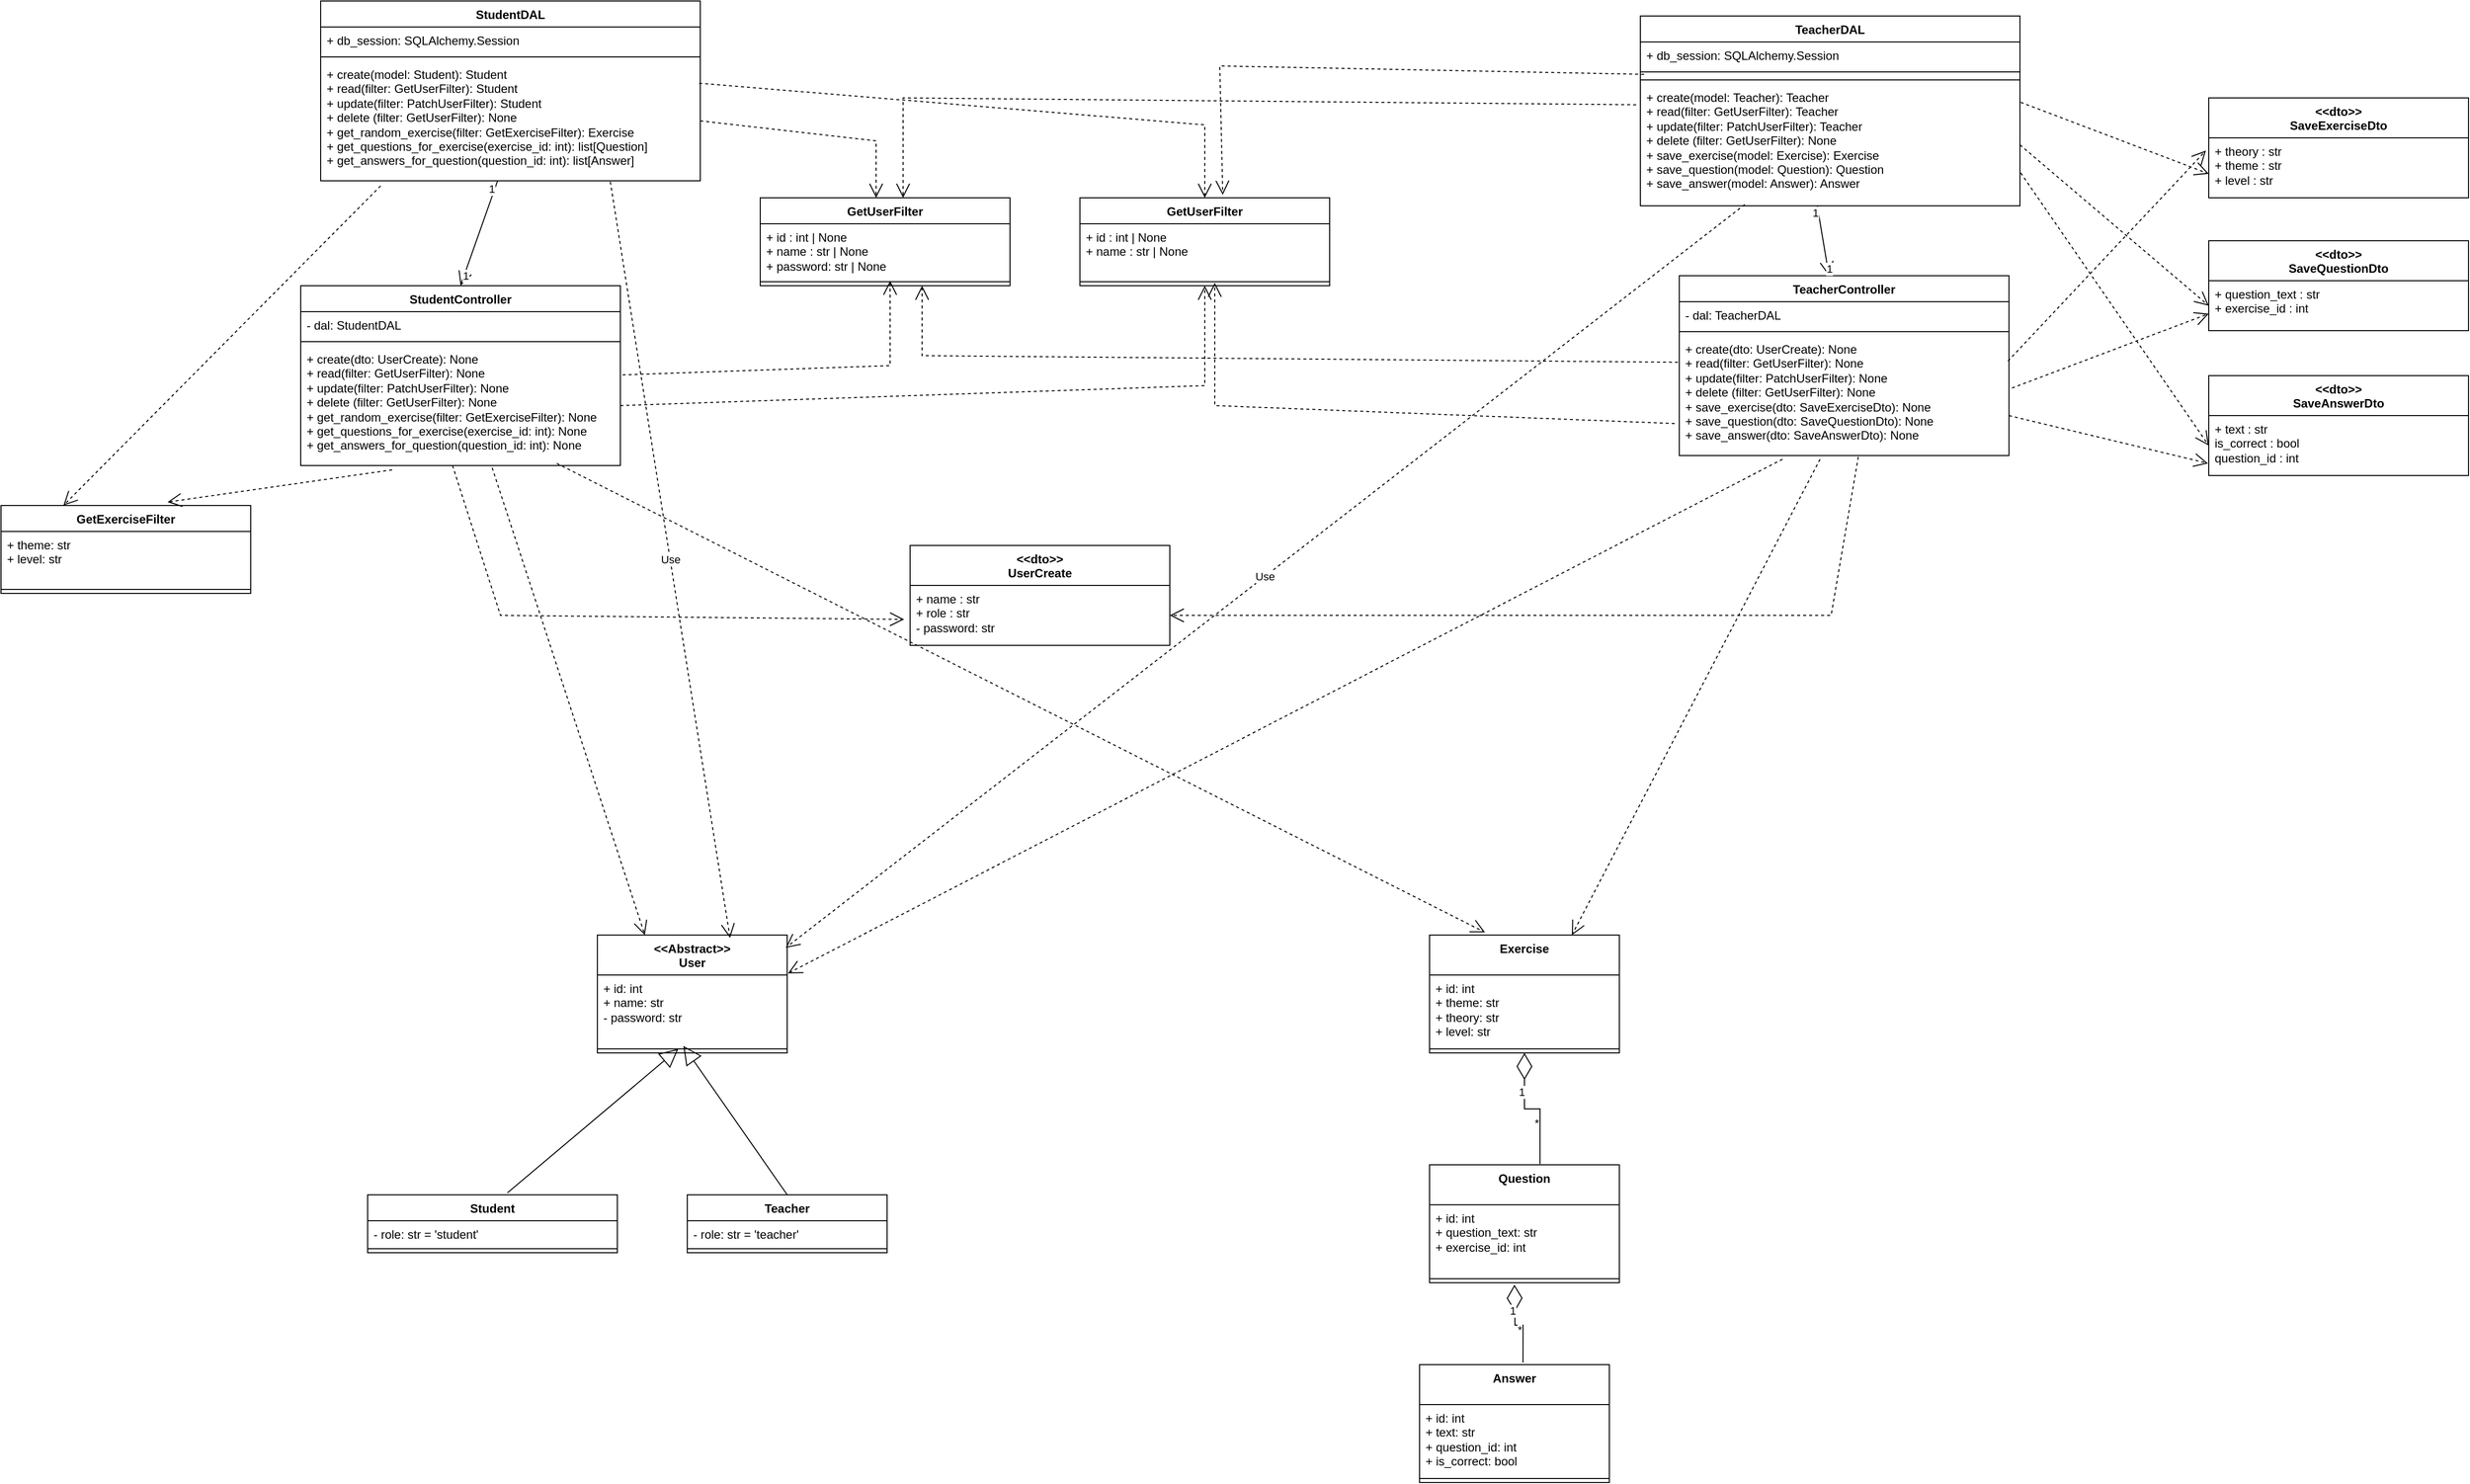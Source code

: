 <mxfile version="22.1.12" type="device">
  <diagram id="GJZS3JeBAOOXwBnWBU-A" name="Страница — 2">
    <mxGraphModel dx="2401" dy="1919" grid="1" gridSize="10" guides="1" tooltips="1" connect="1" arrows="1" fold="1" page="1" pageScale="1" pageWidth="827" pageHeight="1169" math="0" shadow="0">
      <root>
        <mxCell id="0" />
        <mxCell id="1" parent="0" />
        <mxCell id="pCAVPqznqKk_maEh7qko-1" value="&amp;lt;&amp;lt;Abstract&amp;gt;&amp;gt;&lt;br&gt;User" style="swimlane;fontStyle=1;align=center;verticalAlign=top;childLayout=stackLayout;horizontal=1;startSize=40;horizontalStack=0;resizeParent=1;resizeParentMax=0;resizeLast=0;collapsible=1;marginBottom=0;whiteSpace=wrap;html=1;" parent="1" vertex="1">
          <mxGeometry x="-183" y="110" width="190" height="118" as="geometry" />
        </mxCell>
        <mxCell id="pCAVPqznqKk_maEh7qko-2" value="+ id: int&lt;br&gt;+ name: str&lt;br&gt;- password: str" style="text;strokeColor=none;fillColor=none;align=left;verticalAlign=top;spacingLeft=4;spacingRight=4;overflow=hidden;rotatable=0;points=[[0,0.5],[1,0.5]];portConstraint=eastwest;whiteSpace=wrap;html=1;" parent="pCAVPqznqKk_maEh7qko-1" vertex="1">
          <mxGeometry y="40" width="190" height="70" as="geometry" />
        </mxCell>
        <mxCell id="pCAVPqznqKk_maEh7qko-3" value="" style="line;strokeWidth=1;fillColor=none;align=left;verticalAlign=middle;spacingTop=-1;spacingLeft=3;spacingRight=3;rotatable=0;labelPosition=right;points=[];portConstraint=eastwest;strokeColor=inherit;" parent="pCAVPqznqKk_maEh7qko-1" vertex="1">
          <mxGeometry y="110" width="190" height="8" as="geometry" />
        </mxCell>
        <mxCell id="CrlfrpG3k75B9Ac7TqOi-1" value="Student" style="swimlane;fontStyle=1;align=center;verticalAlign=top;childLayout=stackLayout;horizontal=1;startSize=26;horizontalStack=0;resizeParent=1;resizeParentMax=0;resizeLast=0;collapsible=1;marginBottom=0;whiteSpace=wrap;html=1;" parent="1" vertex="1">
          <mxGeometry x="-413" y="370" width="250" height="58" as="geometry" />
        </mxCell>
        <mxCell id="CrlfrpG3k75B9Ac7TqOi-2" value="- role: str = &#39;student&#39;" style="text;strokeColor=none;fillColor=none;align=left;verticalAlign=top;spacingLeft=4;spacingRight=4;overflow=hidden;rotatable=0;points=[[0,0.5],[1,0.5]];portConstraint=eastwest;whiteSpace=wrap;html=1;" parent="CrlfrpG3k75B9Ac7TqOi-1" vertex="1">
          <mxGeometry y="26" width="250" height="24" as="geometry" />
        </mxCell>
        <mxCell id="CrlfrpG3k75B9Ac7TqOi-3" value="" style="line;strokeWidth=1;fillColor=none;align=left;verticalAlign=middle;spacingTop=-1;spacingLeft=3;spacingRight=3;rotatable=0;labelPosition=right;points=[];portConstraint=eastwest;strokeColor=inherit;" parent="CrlfrpG3k75B9Ac7TqOi-1" vertex="1">
          <mxGeometry y="50" width="250" height="8" as="geometry" />
        </mxCell>
        <mxCell id="rRdR6QPZaKucWTSsRBaX-1" value="Teacher" style="swimlane;fontStyle=1;align=center;verticalAlign=top;childLayout=stackLayout;horizontal=1;startSize=26;horizontalStack=0;resizeParent=1;resizeParentMax=0;resizeLast=0;collapsible=1;marginBottom=0;whiteSpace=wrap;html=1;" parent="1" vertex="1">
          <mxGeometry x="-93" y="370" width="200" height="58" as="geometry" />
        </mxCell>
        <mxCell id="rRdR6QPZaKucWTSsRBaX-2" value="- role: str = &#39;teacher&#39;" style="text;strokeColor=none;fillColor=none;align=left;verticalAlign=top;spacingLeft=4;spacingRight=4;overflow=hidden;rotatable=0;points=[[0,0.5],[1,0.5]];portConstraint=eastwest;whiteSpace=wrap;html=1;" parent="rRdR6QPZaKucWTSsRBaX-1" vertex="1">
          <mxGeometry y="26" width="200" height="24" as="geometry" />
        </mxCell>
        <mxCell id="rRdR6QPZaKucWTSsRBaX-3" value="" style="line;strokeWidth=1;fillColor=none;align=left;verticalAlign=middle;spacingTop=-1;spacingLeft=3;spacingRight=3;rotatable=0;labelPosition=right;points=[];portConstraint=eastwest;strokeColor=inherit;" parent="rRdR6QPZaKucWTSsRBaX-1" vertex="1">
          <mxGeometry y="50" width="200" height="8" as="geometry" />
        </mxCell>
        <mxCell id="55uXMqaHOATqbOvwX-XH-1" value="" style="endArrow=block;endSize=16;endFill=0;html=1;rounded=0;exitX=0.56;exitY=-0.034;exitDx=0;exitDy=0;entryX=0.426;entryY=0.5;entryDx=0;entryDy=0;exitPerimeter=0;entryPerimeter=0;" parent="1" source="CrlfrpG3k75B9Ac7TqOi-1" target="pCAVPqznqKk_maEh7qko-3" edge="1">
          <mxGeometry width="160" relative="1" as="geometry">
            <mxPoint x="-493" y="580" as="sourcePoint" />
            <mxPoint x="-135" y="228" as="targetPoint" />
          </mxGeometry>
        </mxCell>
        <mxCell id="55uXMqaHOATqbOvwX-XH-2" value="" style="endArrow=block;endSize=16;endFill=0;html=1;rounded=0;exitX=0.5;exitY=0;exitDx=0;exitDy=0;entryX=0.453;entryY=0.125;entryDx=0;entryDy=0;entryPerimeter=0;" parent="1" source="rRdR6QPZaKucWTSsRBaX-1" target="pCAVPqznqKk_maEh7qko-3" edge="1">
          <mxGeometry width="160" relative="1" as="geometry">
            <mxPoint x="-263" y="378" as="sourcePoint" />
            <mxPoint x="-92" y="234" as="targetPoint" />
          </mxGeometry>
        </mxCell>
        <mxCell id="55uXMqaHOATqbOvwX-XH-3" value="Exercise" style="swimlane;fontStyle=1;align=center;verticalAlign=top;childLayout=stackLayout;horizontal=1;startSize=40;horizontalStack=0;resizeParent=1;resizeParentMax=0;resizeLast=0;collapsible=1;marginBottom=0;whiteSpace=wrap;html=1;" parent="1" vertex="1">
          <mxGeometry x="650" y="110" width="190" height="118" as="geometry" />
        </mxCell>
        <mxCell id="55uXMqaHOATqbOvwX-XH-4" value="+ id: int&lt;br&gt;+ theme: str&lt;br&gt;+ theory: str&lt;br&gt;+ level: str" style="text;strokeColor=none;fillColor=none;align=left;verticalAlign=top;spacingLeft=4;spacingRight=4;overflow=hidden;rotatable=0;points=[[0,0.5],[1,0.5]];portConstraint=eastwest;whiteSpace=wrap;html=1;" parent="55uXMqaHOATqbOvwX-XH-3" vertex="1">
          <mxGeometry y="40" width="190" height="70" as="geometry" />
        </mxCell>
        <mxCell id="55uXMqaHOATqbOvwX-XH-5" value="" style="line;strokeWidth=1;fillColor=none;align=left;verticalAlign=middle;spacingTop=-1;spacingLeft=3;spacingRight=3;rotatable=0;labelPosition=right;points=[];portConstraint=eastwest;strokeColor=inherit;" parent="55uXMqaHOATqbOvwX-XH-3" vertex="1">
          <mxGeometry y="110" width="190" height="8" as="geometry" />
        </mxCell>
        <mxCell id="55uXMqaHOATqbOvwX-XH-6" value="Question" style="swimlane;fontStyle=1;align=center;verticalAlign=top;childLayout=stackLayout;horizontal=1;startSize=40;horizontalStack=0;resizeParent=1;resizeParentMax=0;resizeLast=0;collapsible=1;marginBottom=0;whiteSpace=wrap;html=1;" parent="1" vertex="1">
          <mxGeometry x="650" y="340" width="190" height="118" as="geometry" />
        </mxCell>
        <mxCell id="55uXMqaHOATqbOvwX-XH-7" value="+ id: int&lt;br&gt;+ question_text: str&lt;br&gt;+ exercise_id: int" style="text;strokeColor=none;fillColor=none;align=left;verticalAlign=top;spacingLeft=4;spacingRight=4;overflow=hidden;rotatable=0;points=[[0,0.5],[1,0.5]];portConstraint=eastwest;whiteSpace=wrap;html=1;" parent="55uXMqaHOATqbOvwX-XH-6" vertex="1">
          <mxGeometry y="40" width="190" height="70" as="geometry" />
        </mxCell>
        <mxCell id="55uXMqaHOATqbOvwX-XH-8" value="" style="line;strokeWidth=1;fillColor=none;align=left;verticalAlign=middle;spacingTop=-1;spacingLeft=3;spacingRight=3;rotatable=0;labelPosition=right;points=[];portConstraint=eastwest;strokeColor=inherit;" parent="55uXMqaHOATqbOvwX-XH-6" vertex="1">
          <mxGeometry y="110" width="190" height="8" as="geometry" />
        </mxCell>
        <mxCell id="P3dyDFf-JvL8nLXWE034-2" value="" style="endArrow=diamondThin;endFill=0;endSize=24;html=1;rounded=0;edgeStyle=orthogonalEdgeStyle;entryX=0.5;entryY=1;entryDx=0;entryDy=0;exitX=0.582;exitY=-0.006;exitDx=0;exitDy=0;exitPerimeter=0;" parent="1" source="55uXMqaHOATqbOvwX-XH-6" target="55uXMqaHOATqbOvwX-XH-3" edge="1">
          <mxGeometry width="160" relative="1" as="geometry">
            <mxPoint x="890" y="284" as="sourcePoint" />
            <mxPoint x="790" y="270" as="targetPoint" />
          </mxGeometry>
        </mxCell>
        <mxCell id="P3dyDFf-JvL8nLXWE034-6" value="*" style="edgeLabel;html=1;align=center;verticalAlign=middle;resizable=0;points=[];" parent="P3dyDFf-JvL8nLXWE034-2" vertex="1" connectable="0">
          <mxGeometry x="-0.581" y="4" relative="1" as="geometry">
            <mxPoint y="-15" as="offset" />
          </mxGeometry>
        </mxCell>
        <mxCell id="P3dyDFf-JvL8nLXWE034-7" value="1" style="edgeLabel;html=1;align=center;verticalAlign=middle;resizable=0;points=[];" parent="P3dyDFf-JvL8nLXWE034-2" vertex="1" connectable="0">
          <mxGeometry x="0.395" y="3" relative="1" as="geometry">
            <mxPoint as="offset" />
          </mxGeometry>
        </mxCell>
        <mxCell id="P3dyDFf-JvL8nLXWE034-3" value="Answer" style="swimlane;fontStyle=1;align=center;verticalAlign=top;childLayout=stackLayout;horizontal=1;startSize=40;horizontalStack=0;resizeParent=1;resizeParentMax=0;resizeLast=0;collapsible=1;marginBottom=0;whiteSpace=wrap;html=1;" parent="1" vertex="1">
          <mxGeometry x="640" y="540" width="190" height="118" as="geometry" />
        </mxCell>
        <mxCell id="P3dyDFf-JvL8nLXWE034-4" value="+ id: int&lt;br&gt;+ text: str&lt;br&gt;+ question_id: int&lt;br&gt;+ is_correct: bool" style="text;strokeColor=none;fillColor=none;align=left;verticalAlign=top;spacingLeft=4;spacingRight=4;overflow=hidden;rotatable=0;points=[[0,0.5],[1,0.5]];portConstraint=eastwest;whiteSpace=wrap;html=1;" parent="P3dyDFf-JvL8nLXWE034-3" vertex="1">
          <mxGeometry y="40" width="190" height="70" as="geometry" />
        </mxCell>
        <mxCell id="P3dyDFf-JvL8nLXWE034-5" value="" style="line;strokeWidth=1;fillColor=none;align=left;verticalAlign=middle;spacingTop=-1;spacingLeft=3;spacingRight=3;rotatable=0;labelPosition=right;points=[];portConstraint=eastwest;strokeColor=inherit;" parent="P3dyDFf-JvL8nLXWE034-3" vertex="1">
          <mxGeometry y="110" width="190" height="8" as="geometry" />
        </mxCell>
        <mxCell id="P3dyDFf-JvL8nLXWE034-8" value="" style="endArrow=diamondThin;endFill=0;endSize=24;html=1;rounded=0;edgeStyle=orthogonalEdgeStyle;exitX=0.545;exitY=-0.017;exitDx=0;exitDy=0;exitPerimeter=0;" parent="1" source="P3dyDFf-JvL8nLXWE034-3" edge="1">
          <mxGeometry width="160" relative="1" as="geometry">
            <mxPoint x="920" y="510" as="sourcePoint" />
            <mxPoint x="735" y="460" as="targetPoint" />
          </mxGeometry>
        </mxCell>
        <mxCell id="P3dyDFf-JvL8nLXWE034-9" value="*" style="edgeLabel;html=1;align=center;verticalAlign=middle;resizable=0;points=[];" parent="P3dyDFf-JvL8nLXWE034-8" vertex="1" connectable="0">
          <mxGeometry x="-0.581" y="4" relative="1" as="geometry">
            <mxPoint y="-15" as="offset" />
          </mxGeometry>
        </mxCell>
        <mxCell id="P3dyDFf-JvL8nLXWE034-10" value="1" style="edgeLabel;html=1;align=center;verticalAlign=middle;resizable=0;points=[];" parent="P3dyDFf-JvL8nLXWE034-8" vertex="1" connectable="0">
          <mxGeometry x="0.395" y="3" relative="1" as="geometry">
            <mxPoint as="offset" />
          </mxGeometry>
        </mxCell>
        <mxCell id="LP_Qg2skMhU7GWhiBQVN-1" value="StudentController" style="swimlane;fontStyle=1;align=center;verticalAlign=top;childLayout=stackLayout;horizontal=1;startSize=26;horizontalStack=0;resizeParent=1;resizeParentMax=0;resizeLast=0;collapsible=1;marginBottom=0;whiteSpace=wrap;html=1;" parent="1" vertex="1">
          <mxGeometry x="-480" y="-540" width="320" height="180" as="geometry" />
        </mxCell>
        <mxCell id="LP_Qg2skMhU7GWhiBQVN-2" value="- dal: StudentDAL" style="text;strokeColor=none;fillColor=none;align=left;verticalAlign=top;spacingLeft=4;spacingRight=4;overflow=hidden;rotatable=0;points=[[0,0.5],[1,0.5]];portConstraint=eastwest;whiteSpace=wrap;html=1;" parent="LP_Qg2skMhU7GWhiBQVN-1" vertex="1">
          <mxGeometry y="26" width="320" height="26" as="geometry" />
        </mxCell>
        <mxCell id="LP_Qg2skMhU7GWhiBQVN-3" value="" style="line;strokeWidth=1;fillColor=none;align=left;verticalAlign=middle;spacingTop=-1;spacingLeft=3;spacingRight=3;rotatable=0;labelPosition=right;points=[];portConstraint=eastwest;strokeColor=inherit;" parent="LP_Qg2skMhU7GWhiBQVN-1" vertex="1">
          <mxGeometry y="52" width="320" height="8" as="geometry" />
        </mxCell>
        <mxCell id="LP_Qg2skMhU7GWhiBQVN-4" value="+ create(dto: UserCreate): None&lt;br style=&quot;border-color: var(--border-color);&quot;&gt;+ read(filter: GetUserFilter): None&lt;br style=&quot;border-color: var(--border-color);&quot;&gt;+ update(filter: PatchUserFilter): None&lt;br style=&quot;border-color: var(--border-color);&quot;&gt;+ delete (filter: GetUserFilter): None&lt;br&gt;+ get_random_exercise(filter: GetExerciseFilter): None&lt;br&gt;+ get_questions_for_exercise(exercise_id: int): None&lt;br&gt;+ get_answers_for_question(question_id: int): None" style="text;strokeColor=none;fillColor=none;align=left;verticalAlign=top;spacingLeft=4;spacingRight=4;overflow=hidden;rotatable=0;points=[[0,0.5],[1,0.5]];portConstraint=eastwest;whiteSpace=wrap;html=1;" parent="LP_Qg2skMhU7GWhiBQVN-1" vertex="1">
          <mxGeometry y="60" width="320" height="120" as="geometry" />
        </mxCell>
        <mxCell id="08m_bmKIpAmSkBOu8Gc9-1" value="StudentDAL" style="swimlane;fontStyle=1;align=center;verticalAlign=top;childLayout=stackLayout;horizontal=1;startSize=26;horizontalStack=0;resizeParent=1;resizeParentMax=0;resizeLast=0;collapsible=1;marginBottom=0;whiteSpace=wrap;html=1;" parent="1" vertex="1">
          <mxGeometry x="-460" y="-825" width="380" height="180" as="geometry" />
        </mxCell>
        <mxCell id="08m_bmKIpAmSkBOu8Gc9-2" value="+ db_session: SQLAlchemy.Session&amp;nbsp;" style="text;strokeColor=none;fillColor=none;align=left;verticalAlign=top;spacingLeft=4;spacingRight=4;overflow=hidden;rotatable=0;points=[[0,0.5],[1,0.5]];portConstraint=eastwest;whiteSpace=wrap;html=1;" parent="08m_bmKIpAmSkBOu8Gc9-1" vertex="1">
          <mxGeometry y="26" width="380" height="26" as="geometry" />
        </mxCell>
        <mxCell id="08m_bmKIpAmSkBOu8Gc9-3" value="" style="line;strokeWidth=1;fillColor=none;align=left;verticalAlign=middle;spacingTop=-1;spacingLeft=3;spacingRight=3;rotatable=0;labelPosition=right;points=[];portConstraint=eastwest;strokeColor=inherit;" parent="08m_bmKIpAmSkBOu8Gc9-1" vertex="1">
          <mxGeometry y="52" width="380" height="8" as="geometry" />
        </mxCell>
        <mxCell id="08m_bmKIpAmSkBOu8Gc9-4" value="+ create(model: Student): Student&lt;br style=&quot;border-color: var(--border-color);&quot;&gt;+ read(filter: GetUserFilter): Student&lt;br style=&quot;border-color: var(--border-color);&quot;&gt;+ update(filter: PatchUserFilter): Student&lt;br style=&quot;border-color: var(--border-color);&quot;&gt;+ delete (filter: GetUserFilter): None&lt;br&gt;+ get_random_exercise(filter: GetExerciseFilter): Exercise&lt;br&gt;+ get_questions_for_exercise(exercise_id: int): list[Question]&lt;br&gt;+ get_answers_for_question(question_id: int): list[Answer]&amp;nbsp;" style="text;strokeColor=none;fillColor=none;align=left;verticalAlign=top;spacingLeft=4;spacingRight=4;overflow=hidden;rotatable=0;points=[[0,0.5],[1,0.5]];portConstraint=eastwest;whiteSpace=wrap;html=1;" parent="08m_bmKIpAmSkBOu8Gc9-1" vertex="1">
          <mxGeometry y="60" width="380" height="120" as="geometry" />
        </mxCell>
        <mxCell id="ZRytp7zMvoWxQ4GPtPHq-1" value="&amp;lt;&amp;lt;dto&amp;gt;&amp;gt;&lt;br&gt;UserCreate" style="swimlane;fontStyle=1;align=center;verticalAlign=top;childLayout=stackLayout;horizontal=1;startSize=40;horizontalStack=0;resizeParent=1;resizeParentMax=0;resizeLast=0;collapsible=1;marginBottom=0;whiteSpace=wrap;html=1;" parent="1" vertex="1">
          <mxGeometry x="130" y="-280" width="260" height="100" as="geometry" />
        </mxCell>
        <mxCell id="ZRytp7zMvoWxQ4GPtPHq-2" value="" style="line;strokeWidth=1;fillColor=none;align=left;verticalAlign=middle;spacingTop=-1;spacingLeft=3;spacingRight=3;rotatable=0;labelPosition=right;points=[];portConstraint=eastwest;strokeColor=inherit;" parent="ZRytp7zMvoWxQ4GPtPHq-1" vertex="1">
          <mxGeometry y="40" width="260" as="geometry" />
        </mxCell>
        <mxCell id="ZRytp7zMvoWxQ4GPtPHq-3" value="+ name : str&amp;nbsp;&lt;br&gt;+ role : str&lt;br&gt;- password: str" style="text;strokeColor=none;fillColor=none;align=left;verticalAlign=top;spacingLeft=4;spacingRight=4;overflow=hidden;rotatable=0;points=[[0,0.5],[1,0.5]];portConstraint=eastwest;whiteSpace=wrap;html=1;" parent="ZRytp7zMvoWxQ4GPtPHq-1" vertex="1">
          <mxGeometry y="40" width="260" height="60" as="geometry" />
        </mxCell>
        <mxCell id="EgYwwhPbcsSJt_oWIgHw-1" value="" style="endArrow=open;endSize=12;dashed=1;html=1;rounded=0;entryX=-0.023;entryY=0.567;entryDx=0;entryDy=0;exitX=0.475;exitY=1;exitDx=0;exitDy=0;exitPerimeter=0;entryPerimeter=0;" parent="1" source="LP_Qg2skMhU7GWhiBQVN-4" target="ZRytp7zMvoWxQ4GPtPHq-3" edge="1">
          <mxGeometry width="160" relative="1" as="geometry">
            <mxPoint x="-239" y="-372" as="sourcePoint" />
            <mxPoint x="-470" y="-150" as="targetPoint" />
            <Array as="points">
              <mxPoint x="-280" y="-210" />
            </Array>
          </mxGeometry>
        </mxCell>
        <mxCell id="TRmzTbYv92VUm-5QMS5e-1" value="GetUserFilter" style="swimlane;fontStyle=1;align=center;verticalAlign=top;childLayout=stackLayout;horizontal=1;startSize=26;horizontalStack=0;resizeParent=1;resizeParentMax=0;resizeLast=0;collapsible=1;marginBottom=0;whiteSpace=wrap;html=1;" parent="1" vertex="1">
          <mxGeometry x="300" y="-628" width="250" height="88" as="geometry" />
        </mxCell>
        <mxCell id="TRmzTbYv92VUm-5QMS5e-2" value="+ id : int | None&amp;nbsp;&lt;br&gt;+ name : str | None" style="text;strokeColor=none;fillColor=none;align=left;verticalAlign=top;spacingLeft=4;spacingRight=4;overflow=hidden;rotatable=0;points=[[0,0.5],[1,0.5]];portConstraint=eastwest;whiteSpace=wrap;html=1;" parent="TRmzTbYv92VUm-5QMS5e-1" vertex="1">
          <mxGeometry y="26" width="250" height="54" as="geometry" />
        </mxCell>
        <mxCell id="TRmzTbYv92VUm-5QMS5e-3" value="" style="line;strokeWidth=1;fillColor=none;align=left;verticalAlign=middle;spacingTop=-1;spacingLeft=3;spacingRight=3;rotatable=0;labelPosition=right;points=[];portConstraint=eastwest;strokeColor=inherit;" parent="TRmzTbYv92VUm-5QMS5e-1" vertex="1">
          <mxGeometry y="80" width="250" height="8" as="geometry" />
        </mxCell>
        <mxCell id="i1P9PvCULqTIfj5H2oLR-1" value="" style="endArrow=open;endSize=12;dashed=1;html=1;rounded=0;entryX=0.5;entryY=1;entryDx=0;entryDy=0;exitX=1;exitY=0.5;exitDx=0;exitDy=0;" parent="1" source="LP_Qg2skMhU7GWhiBQVN-4" target="TRmzTbYv92VUm-5QMS5e-1" edge="1">
          <mxGeometry width="160" relative="1" as="geometry">
            <mxPoint x="-333" y="-437" as="sourcePoint" />
            <mxPoint x="-511" y="-243" as="targetPoint" />
            <Array as="points">
              <mxPoint x="425" y="-440" />
            </Array>
          </mxGeometry>
        </mxCell>
        <mxCell id="i1P9PvCULqTIfj5H2oLR-2" value="" style="endArrow=open;endSize=12;dashed=1;html=1;rounded=0;entryX=0.5;entryY=0;entryDx=0;entryDy=0;exitX=0.997;exitY=0.186;exitDx=0;exitDy=0;exitPerimeter=0;" parent="1" source="08m_bmKIpAmSkBOu8Gc9-4" target="TRmzTbYv92VUm-5QMS5e-1" edge="1">
          <mxGeometry width="160" relative="1" as="geometry">
            <mxPoint x="-333" y="-458" as="sourcePoint" />
            <mxPoint x="-645" y="-530" as="targetPoint" />
            <Array as="points">
              <mxPoint x="425" y="-701" />
            </Array>
          </mxGeometry>
        </mxCell>
        <mxCell id="i1P9PvCULqTIfj5H2oLR-3" value="GetUserFilter" style="swimlane;fontStyle=1;align=center;verticalAlign=top;childLayout=stackLayout;horizontal=1;startSize=26;horizontalStack=0;resizeParent=1;resizeParentMax=0;resizeLast=0;collapsible=1;marginBottom=0;whiteSpace=wrap;html=1;" parent="1" vertex="1">
          <mxGeometry x="-20" y="-628" width="250" height="88" as="geometry" />
        </mxCell>
        <mxCell id="i1P9PvCULqTIfj5H2oLR-4" value="+ id : int | None&amp;nbsp;&lt;br&gt;+ name : str | None&lt;br&gt;+ password: str | None&lt;br&gt;" style="text;strokeColor=none;fillColor=none;align=left;verticalAlign=top;spacingLeft=4;spacingRight=4;overflow=hidden;rotatable=0;points=[[0,0.5],[1,0.5]];portConstraint=eastwest;whiteSpace=wrap;html=1;" parent="i1P9PvCULqTIfj5H2oLR-3" vertex="1">
          <mxGeometry y="26" width="250" height="54" as="geometry" />
        </mxCell>
        <mxCell id="i1P9PvCULqTIfj5H2oLR-5" value="" style="line;strokeWidth=1;fillColor=none;align=left;verticalAlign=middle;spacingTop=-1;spacingLeft=3;spacingRight=3;rotatable=0;labelPosition=right;points=[];portConstraint=eastwest;strokeColor=inherit;" parent="i1P9PvCULqTIfj5H2oLR-3" vertex="1">
          <mxGeometry y="80" width="250" height="8" as="geometry" />
        </mxCell>
        <mxCell id="i1P9PvCULqTIfj5H2oLR-6" value="" style="endArrow=open;endSize=12;dashed=1;html=1;rounded=0;entryX=0.464;entryY=0;entryDx=0;entryDy=0;exitX=1;exitY=0.5;exitDx=0;exitDy=0;entryPerimeter=0;" parent="1" source="08m_bmKIpAmSkBOu8Gc9-4" target="i1P9PvCULqTIfj5H2oLR-3" edge="1">
          <mxGeometry width="160" relative="1" as="geometry">
            <mxPoint x="-20" y="-640" as="sourcePoint" />
            <mxPoint x="-220" y="-567" as="targetPoint" />
            <Array as="points">
              <mxPoint x="96" y="-685" />
            </Array>
          </mxGeometry>
        </mxCell>
        <mxCell id="i1P9PvCULqTIfj5H2oLR-7" value="" style="endArrow=open;endSize=12;dashed=1;html=1;rounded=0;entryX=0.52;entryY=0.375;entryDx=0;entryDy=0;exitX=1.007;exitY=0.244;exitDx=0;exitDy=0;entryPerimeter=0;exitPerimeter=0;" parent="1" source="LP_Qg2skMhU7GWhiBQVN-4" target="i1P9PvCULqTIfj5H2oLR-5" edge="1">
          <mxGeometry width="160" relative="1" as="geometry">
            <mxPoint x="-60" y="-675" as="sourcePoint" />
            <mxPoint x="106" y="-618" as="targetPoint" />
            <Array as="points">
              <mxPoint x="110" y="-460" />
            </Array>
          </mxGeometry>
        </mxCell>
        <mxCell id="i1P9PvCULqTIfj5H2oLR-8" value="TeacherDAL" style="swimlane;fontStyle=1;align=center;verticalAlign=top;childLayout=stackLayout;horizontal=1;startSize=26;horizontalStack=0;resizeParent=1;resizeParentMax=0;resizeLast=0;collapsible=1;marginBottom=0;whiteSpace=wrap;html=1;" parent="1" vertex="1">
          <mxGeometry x="861" y="-810" width="380" height="190" as="geometry" />
        </mxCell>
        <mxCell id="i1P9PvCULqTIfj5H2oLR-9" value="+ db_session: SQLAlchemy.Session&amp;nbsp;" style="text;strokeColor=none;fillColor=none;align=left;verticalAlign=top;spacingLeft=4;spacingRight=4;overflow=hidden;rotatable=0;points=[[0,0.5],[1,0.5]];portConstraint=eastwest;whiteSpace=wrap;html=1;" parent="i1P9PvCULqTIfj5H2oLR-8" vertex="1">
          <mxGeometry y="26" width="380" height="26" as="geometry" />
        </mxCell>
        <mxCell id="6C9qN6Z9IiN2hqT77HJy-2" value="" style="line;strokeWidth=1;fillColor=none;align=left;verticalAlign=middle;spacingTop=-1;spacingLeft=3;spacingRight=3;rotatable=0;labelPosition=right;points=[];portConstraint=eastwest;strokeColor=inherit;" vertex="1" parent="i1P9PvCULqTIfj5H2oLR-8">
          <mxGeometry y="52" width="380" height="8" as="geometry" />
        </mxCell>
        <mxCell id="i1P9PvCULqTIfj5H2oLR-10" value="" style="line;strokeWidth=1;fillColor=none;align=left;verticalAlign=middle;spacingTop=-1;spacingLeft=3;spacingRight=3;rotatable=0;labelPosition=right;points=[];portConstraint=eastwest;strokeColor=inherit;" parent="i1P9PvCULqTIfj5H2oLR-8" vertex="1">
          <mxGeometry y="60" width="380" height="8" as="geometry" />
        </mxCell>
        <mxCell id="i1P9PvCULqTIfj5H2oLR-11" value="+ create(model: Teacher): Teacher&lt;br style=&quot;border-color: var(--border-color);&quot;&gt;+ read(filter: GetUserFilter): Teacher&lt;br style=&quot;border-color: var(--border-color);&quot;&gt;+ update(filter: PatchUserFilter): Teacher&lt;br style=&quot;border-color: var(--border-color);&quot;&gt;+ delete (filter: GetUserFilter): None&lt;br&gt;+ save_exercise(model: Exercise): Exercise&lt;br&gt;+ save_question(model: Question): Question&lt;br&gt;+ save_answer(model: Answer): Answer&amp;nbsp;" style="text;strokeColor=none;fillColor=none;align=left;verticalAlign=top;spacingLeft=4;spacingRight=4;overflow=hidden;rotatable=0;points=[[0,0.5],[1,0.5]];portConstraint=eastwest;whiteSpace=wrap;html=1;" parent="i1P9PvCULqTIfj5H2oLR-8" vertex="1">
          <mxGeometry y="68" width="380" height="122" as="geometry" />
        </mxCell>
        <mxCell id="i1P9PvCULqTIfj5H2oLR-12" value="TeacherController" style="swimlane;fontStyle=1;align=center;verticalAlign=top;childLayout=stackLayout;horizontal=1;startSize=26;horizontalStack=0;resizeParent=1;resizeParentMax=0;resizeLast=0;collapsible=1;marginBottom=0;whiteSpace=wrap;html=1;" parent="1" vertex="1">
          <mxGeometry x="900" y="-550" width="330" height="180" as="geometry" />
        </mxCell>
        <mxCell id="i1P9PvCULqTIfj5H2oLR-13" value="- dal: TeacherDAL" style="text;strokeColor=none;fillColor=none;align=left;verticalAlign=top;spacingLeft=4;spacingRight=4;overflow=hidden;rotatable=0;points=[[0,0.5],[1,0.5]];portConstraint=eastwest;whiteSpace=wrap;html=1;" parent="i1P9PvCULqTIfj5H2oLR-12" vertex="1">
          <mxGeometry y="26" width="330" height="26" as="geometry" />
        </mxCell>
        <mxCell id="i1P9PvCULqTIfj5H2oLR-14" value="" style="line;strokeWidth=1;fillColor=none;align=left;verticalAlign=middle;spacingTop=-1;spacingLeft=3;spacingRight=3;rotatable=0;labelPosition=right;points=[];portConstraint=eastwest;strokeColor=inherit;" parent="i1P9PvCULqTIfj5H2oLR-12" vertex="1">
          <mxGeometry y="52" width="330" height="8" as="geometry" />
        </mxCell>
        <mxCell id="i1P9PvCULqTIfj5H2oLR-15" value="+ create(dto: UserCreate): None&lt;br style=&quot;border-color: var(--border-color);&quot;&gt;+ read(filter: GetUserFilter): None&lt;br style=&quot;border-color: var(--border-color);&quot;&gt;+ update(filter: PatchUserFilter): None&lt;br style=&quot;border-color: var(--border-color);&quot;&gt;+ delete (filter: GetUserFilter): None&lt;br&gt;+ save_exercise(dto: SaveExerciseDto): None&lt;br&gt;+ save_question(dto: SaveQuestionDto): None&lt;br&gt;+ save_answer(dto: SaveAnswerDto): None" style="text;strokeColor=none;fillColor=none;align=left;verticalAlign=top;spacingLeft=4;spacingRight=4;overflow=hidden;rotatable=0;points=[[0,0.5],[1,0.5]];portConstraint=eastwest;whiteSpace=wrap;html=1;" parent="i1P9PvCULqTIfj5H2oLR-12" vertex="1">
          <mxGeometry y="60" width="330" height="120" as="geometry" />
        </mxCell>
        <mxCell id="8QiMwAGdNgrao_UWqakN-1" value="" style="endArrow=open;endFill=1;endSize=12;html=1;rounded=0;entryX=0.5;entryY=0;entryDx=0;entryDy=0;exitX=0.466;exitY=1;exitDx=0;exitDy=0;exitPerimeter=0;" parent="1" source="08m_bmKIpAmSkBOu8Gc9-4" target="LP_Qg2skMhU7GWhiBQVN-1" edge="1">
          <mxGeometry width="160" relative="1" as="geometry">
            <mxPoint x="513" y="-930" as="sourcePoint" />
            <mxPoint x="865" y="-630" as="targetPoint" />
          </mxGeometry>
        </mxCell>
        <mxCell id="8QiMwAGdNgrao_UWqakN-2" value="1" style="edgeLabel;html=1;align=center;verticalAlign=middle;resizable=0;points=[];" parent="8QiMwAGdNgrao_UWqakN-1" vertex="1" connectable="0">
          <mxGeometry x="-0.829" y="-3" relative="1" as="geometry">
            <mxPoint as="offset" />
          </mxGeometry>
        </mxCell>
        <mxCell id="8QiMwAGdNgrao_UWqakN-3" value="1" style="edgeLabel;html=1;align=center;verticalAlign=middle;resizable=0;points=[];" parent="8QiMwAGdNgrao_UWqakN-1" vertex="1" connectable="0">
          <mxGeometry x="0.803" y="1" relative="1" as="geometry">
            <mxPoint as="offset" />
          </mxGeometry>
        </mxCell>
        <mxCell id="8QiMwAGdNgrao_UWqakN-4" value="" style="endArrow=open;endFill=1;endSize=12;html=1;rounded=0;exitX=0.466;exitY=1;exitDx=0;exitDy=0;exitPerimeter=0;" parent="1" source="i1P9PvCULqTIfj5H2oLR-11" target="i1P9PvCULqTIfj5H2oLR-12" edge="1">
          <mxGeometry width="160" relative="1" as="geometry">
            <mxPoint x="1039.5" y="-670" as="sourcePoint" />
            <mxPoint x="1039.5" y="-560" as="targetPoint" />
          </mxGeometry>
        </mxCell>
        <mxCell id="8QiMwAGdNgrao_UWqakN-5" value="1" style="edgeLabel;html=1;align=center;verticalAlign=middle;resizable=0;points=[];" parent="8QiMwAGdNgrao_UWqakN-4" vertex="1" connectable="0">
          <mxGeometry x="-0.829" y="-3" relative="1" as="geometry">
            <mxPoint as="offset" />
          </mxGeometry>
        </mxCell>
        <mxCell id="8QiMwAGdNgrao_UWqakN-6" value="1" style="edgeLabel;html=1;align=center;verticalAlign=middle;resizable=0;points=[];" parent="8QiMwAGdNgrao_UWqakN-4" vertex="1" connectable="0">
          <mxGeometry x="0.803" y="1" relative="1" as="geometry">
            <mxPoint as="offset" />
          </mxGeometry>
        </mxCell>
        <mxCell id="8QiMwAGdNgrao_UWqakN-7" value="" style="endArrow=open;endSize=12;dashed=1;html=1;rounded=0;entryX=0.572;entryY=-0.034;entryDx=0;entryDy=0;entryPerimeter=0;exitX=0.01;exitY=0.8;exitDx=0;exitDy=0;exitPerimeter=0;" parent="1" target="TRmzTbYv92VUm-5QMS5e-1" edge="1" source="6C9qN6Z9IiN2hqT77HJy-2">
          <mxGeometry width="160" relative="1" as="geometry">
            <mxPoint x="850" y="-760" as="sourcePoint" />
            <mxPoint x="435" y="-618" as="targetPoint" />
            <Array as="points">
              <mxPoint x="440" y="-760" />
            </Array>
          </mxGeometry>
        </mxCell>
        <mxCell id="8QiMwAGdNgrao_UWqakN-8" value="" style="endArrow=open;endSize=12;dashed=1;html=1;rounded=0;entryX=0.572;entryY=0;entryDx=0;entryDy=0;entryPerimeter=0;exitX=-0.011;exitY=0.171;exitDx=0;exitDy=0;exitPerimeter=0;" parent="1" source="i1P9PvCULqTIfj5H2oLR-11" target="i1P9PvCULqTIfj5H2oLR-3" edge="1">
          <mxGeometry width="160" relative="1" as="geometry">
            <mxPoint x="860" y="-750" as="sourcePoint" />
            <mxPoint x="453" y="-621" as="targetPoint" />
            <Array as="points">
              <mxPoint x="123" y="-728" />
            </Array>
          </mxGeometry>
        </mxCell>
        <mxCell id="8QiMwAGdNgrao_UWqakN-9" value="" style="endArrow=open;endSize=12;dashed=1;html=1;rounded=0;entryX=0.54;entryY=0.625;entryDx=0;entryDy=0;exitX=-0.014;exitY=0.733;exitDx=0;exitDy=0;exitPerimeter=0;entryPerimeter=0;" parent="1" source="i1P9PvCULqTIfj5H2oLR-15" target="TRmzTbYv92VUm-5QMS5e-3" edge="1">
          <mxGeometry width="160" relative="1" as="geometry">
            <mxPoint x="-123" y="-425" as="sourcePoint" />
            <mxPoint x="435" y="-530" as="targetPoint" />
            <Array as="points">
              <mxPoint x="435" y="-420" />
            </Array>
          </mxGeometry>
        </mxCell>
        <mxCell id="8QiMwAGdNgrao_UWqakN-10" value="" style="endArrow=open;endSize=12;dashed=1;html=1;rounded=0;entryX=0.648;entryY=1;entryDx=0;entryDy=0;exitX=-0.004;exitY=0.222;exitDx=0;exitDy=0;exitPerimeter=0;entryPerimeter=0;" parent="1" source="i1P9PvCULqTIfj5H2oLR-15" target="i1P9PvCULqTIfj5H2oLR-5" edge="1">
          <mxGeometry width="160" relative="1" as="geometry">
            <mxPoint x="906" y="-414" as="sourcePoint" />
            <mxPoint x="445" y="-533" as="targetPoint" />
            <Array as="points">
              <mxPoint x="142" y="-470" />
            </Array>
          </mxGeometry>
        </mxCell>
        <mxCell id="8QiMwAGdNgrao_UWqakN-14" value="" style="endArrow=open;endSize=12;dashed=1;html=1;rounded=0;entryX=1;entryY=0.5;entryDx=0;entryDy=0;exitX=0.543;exitY=1.011;exitDx=0;exitDy=0;exitPerimeter=0;" parent="1" source="i1P9PvCULqTIfj5H2oLR-15" target="ZRytp7zMvoWxQ4GPtPHq-3" edge="1">
          <mxGeometry width="160" relative="1" as="geometry">
            <mxPoint x="-270" y="-380" as="sourcePoint" />
            <mxPoint x="134" y="-196" as="targetPoint" />
            <Array as="points">
              <mxPoint x="1052" y="-210" />
            </Array>
          </mxGeometry>
        </mxCell>
        <mxCell id="oiG3xVNcryZWipZmLkCJ-1" value="Use" style="endArrow=open;endSize=12;dashed=1;html=1;rounded=0;exitX=0.763;exitY=1.008;exitDx=0;exitDy=0;exitPerimeter=0;entryX=0.699;entryY=0.024;entryDx=0;entryDy=0;entryPerimeter=0;" parent="1" source="08m_bmKIpAmSkBOu8Gc9-4" target="pCAVPqznqKk_maEh7qko-1" edge="1">
          <mxGeometry width="160" relative="1" as="geometry">
            <mxPoint x="826" y="-500" as="sourcePoint" />
            <mxPoint x="220" y="-207" as="targetPoint" />
          </mxGeometry>
        </mxCell>
        <mxCell id="oiG3xVNcryZWipZmLkCJ-2" value="Use" style="endArrow=open;endSize=12;dashed=1;html=1;rounded=0;exitX=0.275;exitY=0.99;exitDx=0;exitDy=0;exitPerimeter=0;entryX=0.992;entryY=0.108;entryDx=0;entryDy=0;entryPerimeter=0;" parent="1" source="i1P9PvCULqTIfj5H2oLR-11" target="pCAVPqznqKk_maEh7qko-1" edge="1">
          <mxGeometry width="160" relative="1" as="geometry">
            <mxPoint x="-150" y="-639" as="sourcePoint" />
            <mxPoint x="-40" y="123" as="targetPoint" />
          </mxGeometry>
        </mxCell>
        <mxCell id="oiG3xVNcryZWipZmLkCJ-3" value="" style="endArrow=open;endSize=12;dashed=1;html=1;rounded=0;entryX=0.25;entryY=0;entryDx=0;entryDy=0;exitX=0.599;exitY=1.019;exitDx=0;exitDy=0;exitPerimeter=0;" parent="1" source="LP_Qg2skMhU7GWhiBQVN-4" target="pCAVPqznqKk_maEh7qko-1" edge="1">
          <mxGeometry width="160" relative="1" as="geometry">
            <mxPoint x="-307" y="-380" as="sourcePoint" />
            <mxPoint x="134" y="-196" as="targetPoint" />
            <Array as="points" />
          </mxGeometry>
        </mxCell>
        <mxCell id="oiG3xVNcryZWipZmLkCJ-4" value="" style="endArrow=open;endSize=12;dashed=1;html=1;rounded=0;entryX=1.004;entryY=0.325;entryDx=0;entryDy=0;exitX=0.313;exitY=1.031;exitDx=0;exitDy=0;exitPerimeter=0;entryPerimeter=0;" parent="1" source="i1P9PvCULqTIfj5H2oLR-15" target="pCAVPqznqKk_maEh7qko-1" edge="1">
          <mxGeometry width="160" relative="1" as="geometry">
            <mxPoint x="-297" y="-370" as="sourcePoint" />
            <mxPoint x="144" y="-186" as="targetPoint" />
            <Array as="points" />
          </mxGeometry>
        </mxCell>
        <mxCell id="oiG3xVNcryZWipZmLkCJ-5" value="" style="endArrow=open;endSize=12;dashed=1;html=1;rounded=0;entryX=0.75;entryY=0;entryDx=0;entryDy=0;exitX=0.427;exitY=1.031;exitDx=0;exitDy=0;exitPerimeter=0;" parent="1" source="i1P9PvCULqTIfj5H2oLR-15" target="55uXMqaHOATqbOvwX-XH-3" edge="1">
          <mxGeometry width="160" relative="1" as="geometry">
            <mxPoint x="1013" y="-387" as="sourcePoint" />
            <mxPoint x="18" y="158" as="targetPoint" />
            <Array as="points" />
          </mxGeometry>
        </mxCell>
        <mxCell id="oiG3xVNcryZWipZmLkCJ-6" value="" style="endArrow=open;endSize=12;dashed=1;html=1;rounded=0;entryX=0.292;entryY=-0.023;entryDx=0;entryDy=0;exitX=0.801;exitY=0.982;exitDx=0;exitDy=0;exitPerimeter=0;entryPerimeter=0;" parent="1" source="LP_Qg2skMhU7GWhiBQVN-4" target="55uXMqaHOATqbOvwX-XH-3" edge="1">
          <mxGeometry width="160" relative="1" as="geometry">
            <mxPoint x="-272" y="-378" as="sourcePoint" />
            <mxPoint x="-125" y="120" as="targetPoint" />
            <Array as="points" />
          </mxGeometry>
        </mxCell>
        <mxCell id="oiG3xVNcryZWipZmLkCJ-9" value="GetExerciseFilter" style="swimlane;fontStyle=1;align=center;verticalAlign=top;childLayout=stackLayout;horizontal=1;startSize=26;horizontalStack=0;resizeParent=1;resizeParentMax=0;resizeLast=0;collapsible=1;marginBottom=0;whiteSpace=wrap;html=1;" parent="1" vertex="1">
          <mxGeometry x="-780" y="-320" width="250" height="88" as="geometry" />
        </mxCell>
        <mxCell id="oiG3xVNcryZWipZmLkCJ-10" value="+ theme: str&lt;br&gt;+ level: str" style="text;strokeColor=none;fillColor=none;align=left;verticalAlign=top;spacingLeft=4;spacingRight=4;overflow=hidden;rotatable=0;points=[[0,0.5],[1,0.5]];portConstraint=eastwest;whiteSpace=wrap;html=1;" parent="oiG3xVNcryZWipZmLkCJ-9" vertex="1">
          <mxGeometry y="26" width="250" height="54" as="geometry" />
        </mxCell>
        <mxCell id="oiG3xVNcryZWipZmLkCJ-11" value="" style="line;strokeWidth=1;fillColor=none;align=left;verticalAlign=middle;spacingTop=-1;spacingLeft=3;spacingRight=3;rotatable=0;labelPosition=right;points=[];portConstraint=eastwest;strokeColor=inherit;" parent="oiG3xVNcryZWipZmLkCJ-9" vertex="1">
          <mxGeometry y="80" width="250" height="8" as="geometry" />
        </mxCell>
        <mxCell id="oiG3xVNcryZWipZmLkCJ-12" value="" style="endArrow=open;endSize=12;dashed=1;html=1;rounded=0;entryX=0.667;entryY=-0.039;entryDx=0;entryDy=0;exitX=0.286;exitY=1.036;exitDx=0;exitDy=0;entryPerimeter=0;exitPerimeter=0;" parent="1" source="LP_Qg2skMhU7GWhiBQVN-4" target="oiG3xVNcryZWipZmLkCJ-9" edge="1">
          <mxGeometry width="160" relative="1" as="geometry">
            <mxPoint x="-158" y="-448" as="sourcePoint" />
            <mxPoint x="120" y="-535" as="targetPoint" />
            <Array as="points" />
          </mxGeometry>
        </mxCell>
        <mxCell id="6C9qN6Z9IiN2hqT77HJy-1" value="" style="endArrow=open;endSize=12;dashed=1;html=1;rounded=0;entryX=0.25;entryY=0;entryDx=0;entryDy=0;exitX=0.158;exitY=1.042;exitDx=0;exitDy=0;exitPerimeter=0;" edge="1" parent="1" source="08m_bmKIpAmSkBOu8Gc9-4" target="oiG3xVNcryZWipZmLkCJ-9">
          <mxGeometry width="160" relative="1" as="geometry">
            <mxPoint x="-378" y="-346" as="sourcePoint" />
            <mxPoint x="-493" y="-293" as="targetPoint" />
            <Array as="points" />
          </mxGeometry>
        </mxCell>
        <mxCell id="6C9qN6Z9IiN2hqT77HJy-3" value="&amp;lt;&amp;lt;dto&amp;gt;&amp;gt;&lt;br&gt;SaveExerciseDto" style="swimlane;fontStyle=1;align=center;verticalAlign=top;childLayout=stackLayout;horizontal=1;startSize=40;horizontalStack=0;resizeParent=1;resizeParentMax=0;resizeLast=0;collapsible=1;marginBottom=0;whiteSpace=wrap;html=1;" vertex="1" parent="1">
          <mxGeometry x="1430" y="-728" width="260" height="100" as="geometry" />
        </mxCell>
        <mxCell id="6C9qN6Z9IiN2hqT77HJy-4" value="" style="line;strokeWidth=1;fillColor=none;align=left;verticalAlign=middle;spacingTop=-1;spacingLeft=3;spacingRight=3;rotatable=0;labelPosition=right;points=[];portConstraint=eastwest;strokeColor=inherit;" vertex="1" parent="6C9qN6Z9IiN2hqT77HJy-3">
          <mxGeometry y="40" width="260" as="geometry" />
        </mxCell>
        <mxCell id="6C9qN6Z9IiN2hqT77HJy-5" value="+ theory : str&amp;nbsp;&lt;br&gt;+ theme : str&lt;br&gt;+ level : str" style="text;strokeColor=none;fillColor=none;align=left;verticalAlign=top;spacingLeft=4;spacingRight=4;overflow=hidden;rotatable=0;points=[[0,0.5],[1,0.5]];portConstraint=eastwest;whiteSpace=wrap;html=1;" vertex="1" parent="6C9qN6Z9IiN2hqT77HJy-3">
          <mxGeometry y="40" width="260" height="60" as="geometry" />
        </mxCell>
        <mxCell id="6C9qN6Z9IiN2hqT77HJy-6" value="&amp;lt;&amp;lt;dto&amp;gt;&amp;gt;&lt;br&gt;SaveQuestionDto" style="swimlane;fontStyle=1;align=center;verticalAlign=top;childLayout=stackLayout;horizontal=1;startSize=40;horizontalStack=0;resizeParent=1;resizeParentMax=0;resizeLast=0;collapsible=1;marginBottom=0;whiteSpace=wrap;html=1;" vertex="1" parent="1">
          <mxGeometry x="1430" y="-585" width="260" height="90" as="geometry" />
        </mxCell>
        <mxCell id="6C9qN6Z9IiN2hqT77HJy-7" value="" style="line;strokeWidth=1;fillColor=none;align=left;verticalAlign=middle;spacingTop=-1;spacingLeft=3;spacingRight=3;rotatable=0;labelPosition=right;points=[];portConstraint=eastwest;strokeColor=inherit;" vertex="1" parent="6C9qN6Z9IiN2hqT77HJy-6">
          <mxGeometry y="40" width="260" as="geometry" />
        </mxCell>
        <mxCell id="6C9qN6Z9IiN2hqT77HJy-8" value="+ question_text : str&lt;br&gt;+ exercise_id : int" style="text;strokeColor=none;fillColor=none;align=left;verticalAlign=top;spacingLeft=4;spacingRight=4;overflow=hidden;rotatable=0;points=[[0,0.5],[1,0.5]];portConstraint=eastwest;whiteSpace=wrap;html=1;" vertex="1" parent="6C9qN6Z9IiN2hqT77HJy-6">
          <mxGeometry y="40" width="260" height="50" as="geometry" />
        </mxCell>
        <mxCell id="6C9qN6Z9IiN2hqT77HJy-9" value="&amp;lt;&amp;lt;dto&amp;gt;&amp;gt;&lt;br&gt;SaveAnswerDto" style="swimlane;fontStyle=1;align=center;verticalAlign=top;childLayout=stackLayout;horizontal=1;startSize=40;horizontalStack=0;resizeParent=1;resizeParentMax=0;resizeLast=0;collapsible=1;marginBottom=0;whiteSpace=wrap;html=1;" vertex="1" parent="1">
          <mxGeometry x="1430" y="-450" width="260" height="100" as="geometry" />
        </mxCell>
        <mxCell id="6C9qN6Z9IiN2hqT77HJy-10" value="" style="line;strokeWidth=1;fillColor=none;align=left;verticalAlign=middle;spacingTop=-1;spacingLeft=3;spacingRight=3;rotatable=0;labelPosition=right;points=[];portConstraint=eastwest;strokeColor=inherit;" vertex="1" parent="6C9qN6Z9IiN2hqT77HJy-9">
          <mxGeometry y="40" width="260" as="geometry" />
        </mxCell>
        <mxCell id="6C9qN6Z9IiN2hqT77HJy-11" value="+ text : str&lt;br&gt;is_correct : bool&lt;br&gt;question_id : int" style="text;strokeColor=none;fillColor=none;align=left;verticalAlign=top;spacingLeft=4;spacingRight=4;overflow=hidden;rotatable=0;points=[[0,0.5],[1,0.5]];portConstraint=eastwest;whiteSpace=wrap;html=1;" vertex="1" parent="6C9qN6Z9IiN2hqT77HJy-9">
          <mxGeometry y="40" width="260" height="60" as="geometry" />
        </mxCell>
        <mxCell id="6C9qN6Z9IiN2hqT77HJy-12" value="" style="endArrow=open;endSize=12;dashed=1;html=1;rounded=0;entryX=0;entryY=0.599;entryDx=0;entryDy=0;exitX=1.002;exitY=0.151;exitDx=0;exitDy=0;entryPerimeter=0;exitPerimeter=0;" edge="1" parent="1" source="i1P9PvCULqTIfj5H2oLR-11" target="6C9qN6Z9IiN2hqT77HJy-5">
          <mxGeometry width="160" relative="1" as="geometry">
            <mxPoint x="1405" y="-585" as="sourcePoint" />
            <mxPoint x="1180" y="-552" as="targetPoint" />
            <Array as="points" />
          </mxGeometry>
        </mxCell>
        <mxCell id="6C9qN6Z9IiN2hqT77HJy-13" value="" style="endArrow=open;endSize=12;dashed=1;html=1;rounded=0;entryX=0;entryY=0.5;entryDx=0;entryDy=0;exitX=1;exitY=0.5;exitDx=0;exitDy=0;" edge="1" parent="1" source="i1P9PvCULqTIfj5H2oLR-11" target="6C9qN6Z9IiN2hqT77HJy-8">
          <mxGeometry width="160" relative="1" as="geometry">
            <mxPoint x="1252" y="-663" as="sourcePoint" />
            <mxPoint x="1440" y="-642" as="targetPoint" />
            <Array as="points" />
          </mxGeometry>
        </mxCell>
        <mxCell id="6C9qN6Z9IiN2hqT77HJy-14" value="" style="endArrow=open;endSize=12;dashed=1;html=1;rounded=0;entryX=0;entryY=0.5;entryDx=0;entryDy=0;exitX=1.002;exitY=0.73;exitDx=0;exitDy=0;exitPerimeter=0;" edge="1" parent="1" source="i1P9PvCULqTIfj5H2oLR-11" target="6C9qN6Z9IiN2hqT77HJy-11">
          <mxGeometry width="160" relative="1" as="geometry">
            <mxPoint x="1251" y="-634" as="sourcePoint" />
            <mxPoint x="1440" y="-510" as="targetPoint" />
            <Array as="points" />
          </mxGeometry>
        </mxCell>
        <mxCell id="6C9qN6Z9IiN2hqT77HJy-15" value="" style="endArrow=open;endSize=12;dashed=1;html=1;rounded=0;entryX=-0.011;entryY=0.213;entryDx=0;entryDy=0;exitX=0.997;exitY=0.212;exitDx=0;exitDy=0;entryPerimeter=0;exitPerimeter=0;" edge="1" parent="1" source="i1P9PvCULqTIfj5H2oLR-15" target="6C9qN6Z9IiN2hqT77HJy-5">
          <mxGeometry width="160" relative="1" as="geometry">
            <mxPoint x="1252" y="-714" as="sourcePoint" />
            <mxPoint x="1440" y="-642" as="targetPoint" />
            <Array as="points" />
          </mxGeometry>
        </mxCell>
        <mxCell id="6C9qN6Z9IiN2hqT77HJy-16" value="" style="endArrow=open;endSize=12;dashed=1;html=1;rounded=0;entryX=0;entryY=0.661;entryDx=0;entryDy=0;exitX=1.009;exitY=0.437;exitDx=0;exitDy=0;entryPerimeter=0;exitPerimeter=0;" edge="1" parent="1" source="i1P9PvCULqTIfj5H2oLR-15" target="6C9qN6Z9IiN2hqT77HJy-8">
          <mxGeometry width="160" relative="1" as="geometry">
            <mxPoint x="1239" y="-455" as="sourcePoint" />
            <mxPoint x="1437" y="-665" as="targetPoint" />
            <Array as="points" />
          </mxGeometry>
        </mxCell>
        <mxCell id="6C9qN6Z9IiN2hqT77HJy-17" value="" style="endArrow=open;endSize=12;dashed=1;html=1;rounded=0;entryX=-0.003;entryY=0.797;entryDx=0;entryDy=0;exitX=1;exitY=0.667;exitDx=0;exitDy=0;entryPerimeter=0;exitPerimeter=0;" edge="1" parent="1" source="i1P9PvCULqTIfj5H2oLR-15" target="6C9qN6Z9IiN2hqT77HJy-11">
          <mxGeometry width="160" relative="1" as="geometry">
            <mxPoint x="1243" y="-428" as="sourcePoint" />
            <mxPoint x="1440" y="-502" as="targetPoint" />
            <Array as="points" />
          </mxGeometry>
        </mxCell>
      </root>
    </mxGraphModel>
  </diagram>
</mxfile>

